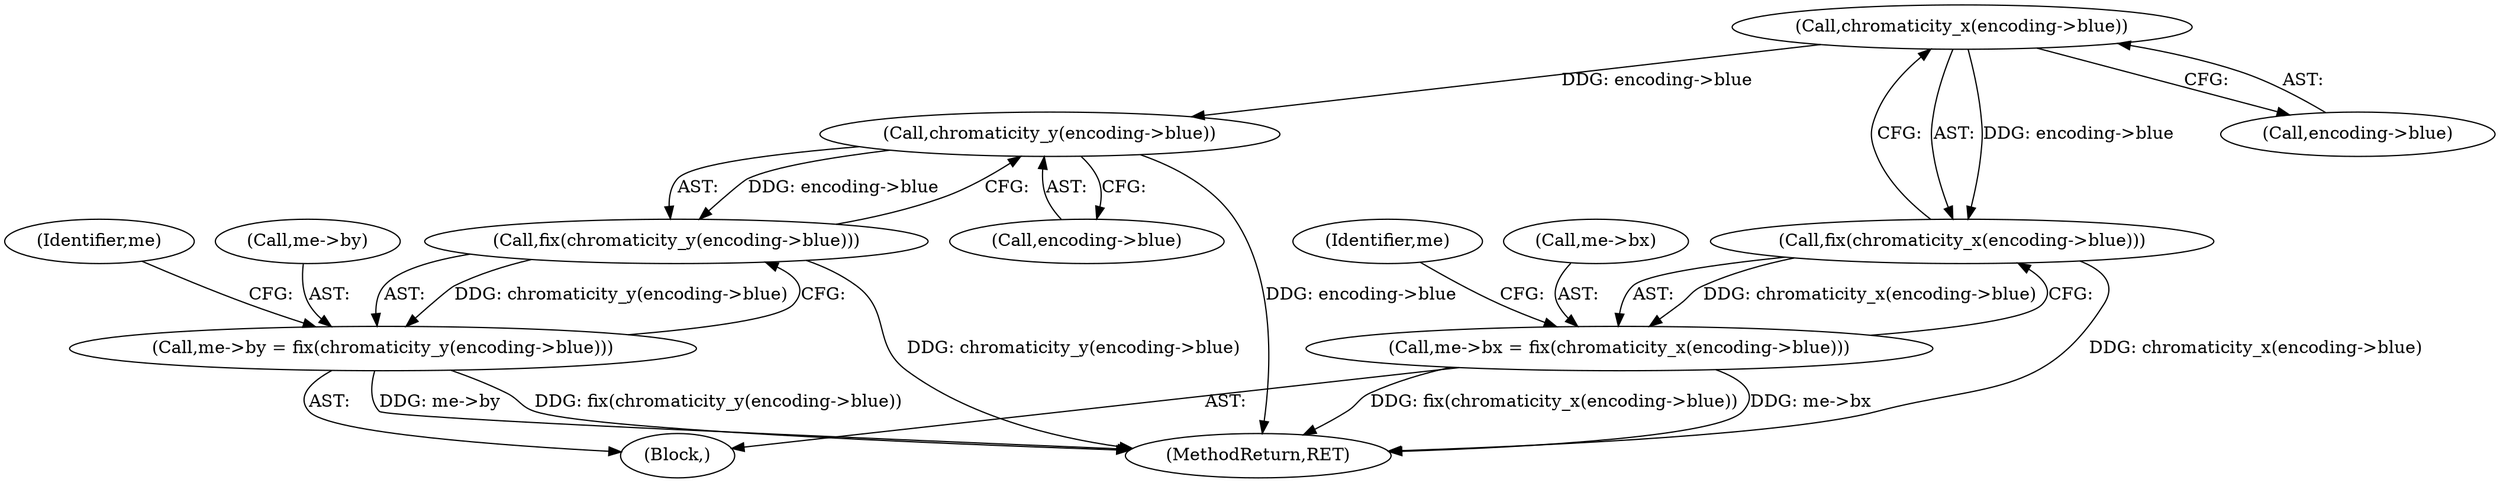 digraph "0_Android_9d4853418ab2f754c2b63e091c29c5529b8b86ca_40@pointer" {
"1000172" [label="(Call,chromaticity_x(encoding->blue))"];
"1000171" [label="(Call,fix(chromaticity_x(encoding->blue)))"];
"1000167" [label="(Call,me->bx = fix(chromaticity_x(encoding->blue)))"];
"1000181" [label="(Call,chromaticity_y(encoding->blue))"];
"1000180" [label="(Call,fix(chromaticity_y(encoding->blue)))"];
"1000176" [label="(Call,me->by = fix(chromaticity_y(encoding->blue)))"];
"1000178" [label="(Identifier,me)"];
"1000177" [label="(Call,me->by)"];
"1000171" [label="(Call,fix(chromaticity_x(encoding->blue)))"];
"1000106" [label="(Block,)"];
"1000180" [label="(Call,fix(chromaticity_y(encoding->blue)))"];
"1000228" [label="(MethodReturn,RET)"];
"1000168" [label="(Call,me->bx)"];
"1000182" [label="(Call,encoding->blue)"];
"1000188" [label="(Identifier,me)"];
"1000173" [label="(Call,encoding->blue)"];
"1000181" [label="(Call,chromaticity_y(encoding->blue))"];
"1000167" [label="(Call,me->bx = fix(chromaticity_x(encoding->blue)))"];
"1000176" [label="(Call,me->by = fix(chromaticity_y(encoding->blue)))"];
"1000172" [label="(Call,chromaticity_x(encoding->blue))"];
"1000172" -> "1000171"  [label="AST: "];
"1000172" -> "1000173"  [label="CFG: "];
"1000173" -> "1000172"  [label="AST: "];
"1000171" -> "1000172"  [label="CFG: "];
"1000172" -> "1000171"  [label="DDG: encoding->blue"];
"1000172" -> "1000181"  [label="DDG: encoding->blue"];
"1000171" -> "1000167"  [label="AST: "];
"1000167" -> "1000171"  [label="CFG: "];
"1000171" -> "1000228"  [label="DDG: chromaticity_x(encoding->blue)"];
"1000171" -> "1000167"  [label="DDG: chromaticity_x(encoding->blue)"];
"1000167" -> "1000106"  [label="AST: "];
"1000168" -> "1000167"  [label="AST: "];
"1000178" -> "1000167"  [label="CFG: "];
"1000167" -> "1000228"  [label="DDG: me->bx"];
"1000167" -> "1000228"  [label="DDG: fix(chromaticity_x(encoding->blue))"];
"1000181" -> "1000180"  [label="AST: "];
"1000181" -> "1000182"  [label="CFG: "];
"1000182" -> "1000181"  [label="AST: "];
"1000180" -> "1000181"  [label="CFG: "];
"1000181" -> "1000228"  [label="DDG: encoding->blue"];
"1000181" -> "1000180"  [label="DDG: encoding->blue"];
"1000180" -> "1000176"  [label="AST: "];
"1000176" -> "1000180"  [label="CFG: "];
"1000180" -> "1000228"  [label="DDG: chromaticity_y(encoding->blue)"];
"1000180" -> "1000176"  [label="DDG: chromaticity_y(encoding->blue)"];
"1000176" -> "1000106"  [label="AST: "];
"1000177" -> "1000176"  [label="AST: "];
"1000188" -> "1000176"  [label="CFG: "];
"1000176" -> "1000228"  [label="DDG: fix(chromaticity_y(encoding->blue))"];
"1000176" -> "1000228"  [label="DDG: me->by"];
}
